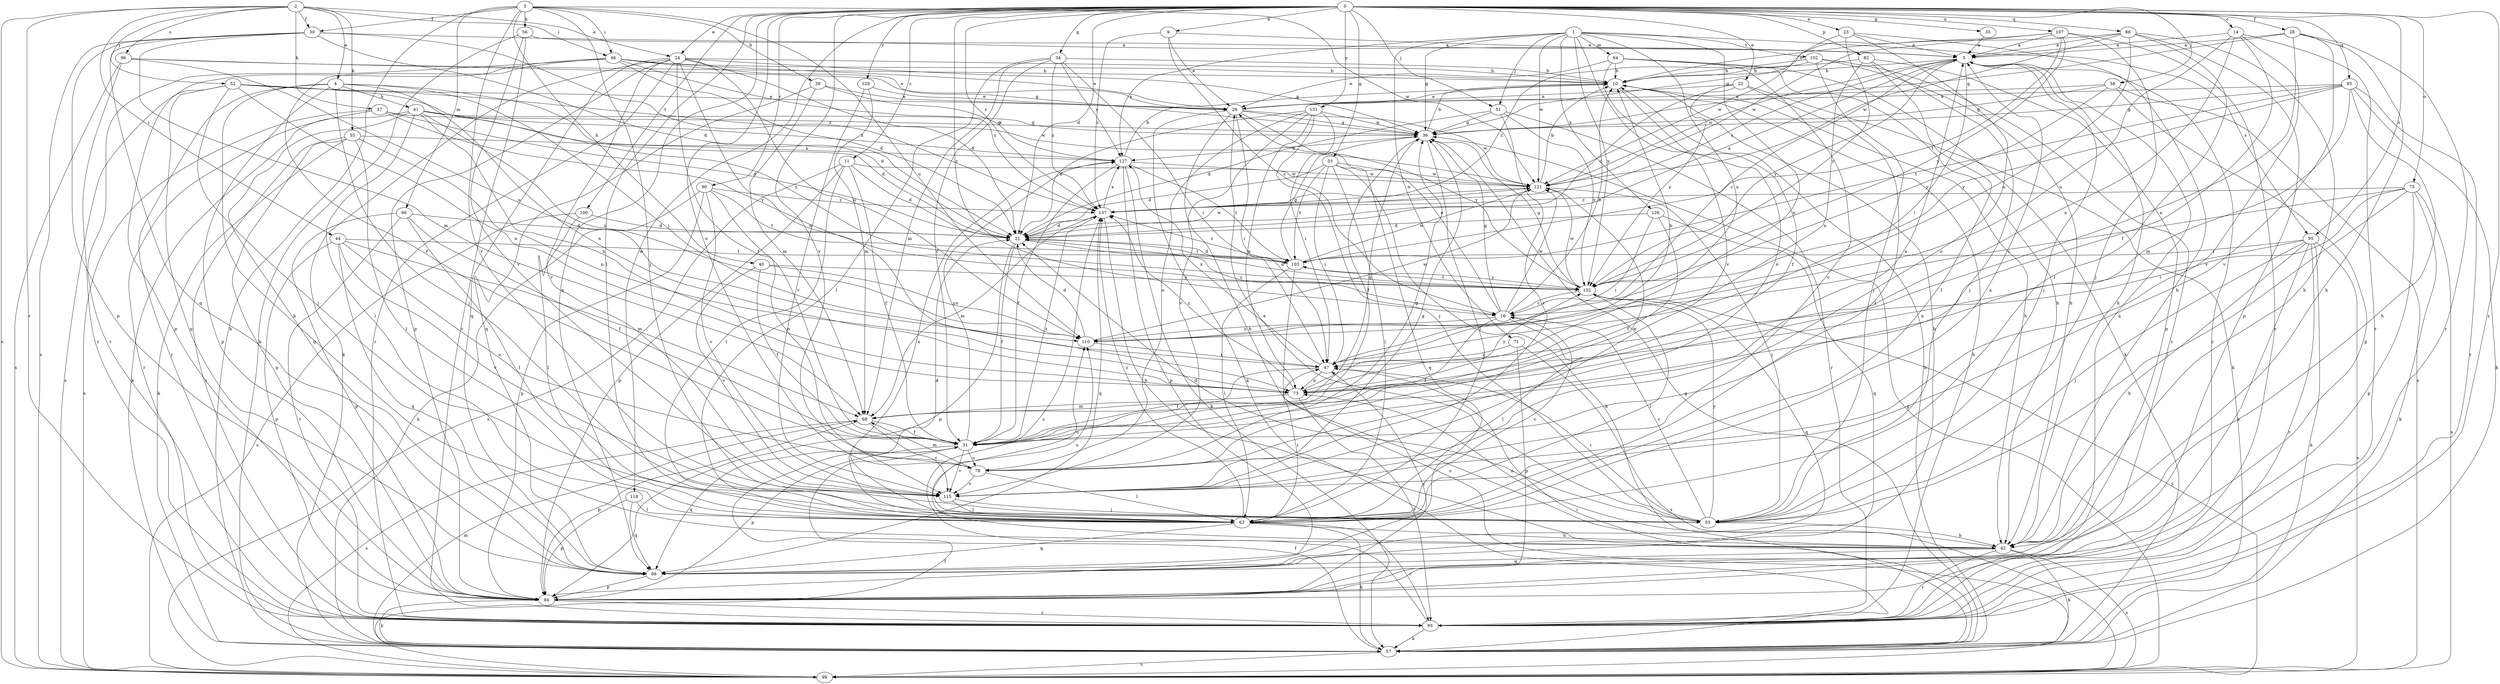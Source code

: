 strict digraph  {
0;
1;
2;
3;
4;
5;
9;
10;
11;
14;
16;
21;
22;
23;
24;
26;
28;
30;
31;
33;
34;
35;
36;
37;
39;
40;
41;
42;
44;
46;
47;
51;
52;
53;
55;
56;
57;
58;
63;
64;
66;
68;
71;
73;
75;
78;
82;
84;
85;
86;
88;
90;
93;
95;
96;
99;
100;
102;
103;
107;
110;
115;
118;
121;
126;
127;
128;
131;
132;
137;
0 -> 9  [label=b];
0 -> 11  [label=c];
0 -> 14  [label=c];
0 -> 16  [label=c];
0 -> 21  [label=d];
0 -> 22  [label=e];
0 -> 23  [label=e];
0 -> 24  [label=e];
0 -> 28  [label=f];
0 -> 33  [label=g];
0 -> 34  [label=g];
0 -> 35  [label=g];
0 -> 51  [label=j];
0 -> 58  [label=l];
0 -> 63  [label=l];
0 -> 75  [label=o];
0 -> 78  [label=o];
0 -> 82  [label=p];
0 -> 85  [label=q];
0 -> 86  [label=q];
0 -> 88  [label=q];
0 -> 90  [label=r];
0 -> 93  [label=r];
0 -> 95  [label=s];
0 -> 100  [label=t];
0 -> 107  [label=u];
0 -> 115  [label=v];
0 -> 118  [label=w];
0 -> 128  [label=y];
0 -> 131  [label=y];
0 -> 137  [label=z];
1 -> 36  [label=g];
1 -> 51  [label=j];
1 -> 64  [label=m];
1 -> 71  [label=n];
1 -> 73  [label=n];
1 -> 95  [label=s];
1 -> 102  [label=t];
1 -> 110  [label=u];
1 -> 115  [label=v];
1 -> 121  [label=w];
1 -> 126  [label=x];
1 -> 127  [label=x];
1 -> 132  [label=y];
2 -> 4  [label=a];
2 -> 24  [label=e];
2 -> 30  [label=f];
2 -> 37  [label=h];
2 -> 44  [label=i];
2 -> 46  [label=i];
2 -> 52  [label=j];
2 -> 55  [label=k];
2 -> 93  [label=r];
2 -> 96  [label=s];
2 -> 99  [label=s];
3 -> 30  [label=f];
3 -> 39  [label=h];
3 -> 40  [label=h];
3 -> 46  [label=i];
3 -> 53  [label=j];
3 -> 56  [label=k];
3 -> 57  [label=k];
3 -> 66  [label=m];
3 -> 110  [label=u];
3 -> 115  [label=v];
3 -> 121  [label=w];
4 -> 21  [label=d];
4 -> 41  [label=h];
4 -> 42  [label=h];
4 -> 47  [label=i];
4 -> 53  [label=j];
4 -> 73  [label=n];
4 -> 84  [label=p];
4 -> 93  [label=r];
5 -> 10  [label=b];
5 -> 16  [label=c];
5 -> 42  [label=h];
5 -> 47  [label=i];
5 -> 53  [label=j];
5 -> 93  [label=r];
5 -> 121  [label=w];
5 -> 132  [label=y];
5 -> 137  [label=z];
9 -> 5  [label=a];
9 -> 16  [label=c];
9 -> 26  [label=e];
9 -> 137  [label=z];
10 -> 26  [label=e];
10 -> 31  [label=f];
10 -> 42  [label=h];
11 -> 21  [label=d];
11 -> 31  [label=f];
11 -> 63  [label=l];
11 -> 84  [label=p];
11 -> 99  [label=s];
11 -> 121  [label=w];
14 -> 5  [label=a];
14 -> 31  [label=f];
14 -> 73  [label=n];
14 -> 93  [label=r];
14 -> 110  [label=u];
14 -> 115  [label=v];
16 -> 10  [label=b];
16 -> 26  [label=e];
16 -> 31  [label=f];
16 -> 36  [label=g];
16 -> 63  [label=l];
16 -> 110  [label=u];
16 -> 121  [label=w];
21 -> 5  [label=a];
21 -> 16  [label=c];
21 -> 31  [label=f];
21 -> 84  [label=p];
21 -> 103  [label=t];
21 -> 121  [label=w];
22 -> 21  [label=d];
22 -> 26  [label=e];
22 -> 57  [label=k];
22 -> 63  [label=l];
22 -> 132  [label=y];
23 -> 5  [label=a];
23 -> 42  [label=h];
23 -> 78  [label=o];
23 -> 121  [label=w];
23 -> 132  [label=y];
24 -> 10  [label=b];
24 -> 21  [label=d];
24 -> 31  [label=f];
24 -> 36  [label=g];
24 -> 57  [label=k];
24 -> 73  [label=n];
24 -> 84  [label=p];
24 -> 88  [label=q];
24 -> 93  [label=r];
24 -> 110  [label=u];
24 -> 115  [label=v];
26 -> 36  [label=g];
26 -> 42  [label=h];
26 -> 47  [label=i];
26 -> 57  [label=k];
26 -> 121  [label=w];
26 -> 132  [label=y];
28 -> 5  [label=a];
28 -> 36  [label=g];
28 -> 42  [label=h];
28 -> 73  [label=n];
28 -> 93  [label=r];
28 -> 115  [label=v];
30 -> 5  [label=a];
30 -> 21  [label=d];
30 -> 68  [label=m];
30 -> 84  [label=p];
30 -> 88  [label=q];
30 -> 99  [label=s];
30 -> 137  [label=z];
31 -> 5  [label=a];
31 -> 78  [label=o];
31 -> 84  [label=p];
31 -> 88  [label=q];
31 -> 115  [label=v];
31 -> 127  [label=x];
31 -> 137  [label=z];
33 -> 21  [label=d];
33 -> 47  [label=i];
33 -> 57  [label=k];
33 -> 63  [label=l];
33 -> 88  [label=q];
33 -> 103  [label=t];
33 -> 121  [label=w];
34 -> 10  [label=b];
34 -> 31  [label=f];
34 -> 47  [label=i];
34 -> 63  [label=l];
34 -> 68  [label=m];
34 -> 127  [label=x];
34 -> 137  [label=z];
35 -> 5  [label=a];
36 -> 10  [label=b];
36 -> 31  [label=f];
36 -> 63  [label=l];
36 -> 127  [label=x];
37 -> 21  [label=d];
37 -> 36  [label=g];
37 -> 93  [label=r];
37 -> 99  [label=s];
37 -> 132  [label=y];
39 -> 26  [label=e];
39 -> 68  [label=m];
39 -> 88  [label=q];
39 -> 127  [label=x];
40 -> 31  [label=f];
40 -> 110  [label=u];
40 -> 115  [label=v];
40 -> 132  [label=y];
41 -> 21  [label=d];
41 -> 36  [label=g];
41 -> 57  [label=k];
41 -> 63  [label=l];
41 -> 73  [label=n];
41 -> 88  [label=q];
41 -> 110  [label=u];
41 -> 127  [label=x];
42 -> 57  [label=k];
42 -> 73  [label=n];
42 -> 88  [label=q];
42 -> 93  [label=r];
42 -> 99  [label=s];
42 -> 110  [label=u];
44 -> 68  [label=m];
44 -> 78  [label=o];
44 -> 84  [label=p];
44 -> 88  [label=q];
44 -> 103  [label=t];
44 -> 115  [label=v];
46 -> 10  [label=b];
46 -> 21  [label=d];
46 -> 26  [label=e];
46 -> 31  [label=f];
46 -> 36  [label=g];
46 -> 84  [label=p];
46 -> 93  [label=r];
46 -> 137  [label=z];
47 -> 10  [label=b];
47 -> 31  [label=f];
47 -> 73  [label=n];
47 -> 127  [label=x];
51 -> 21  [label=d];
51 -> 36  [label=g];
51 -> 93  [label=r];
51 -> 115  [label=v];
51 -> 132  [label=y];
52 -> 26  [label=e];
52 -> 53  [label=j];
52 -> 73  [label=n];
52 -> 88  [label=q];
52 -> 99  [label=s];
52 -> 121  [label=w];
52 -> 132  [label=y];
53 -> 16  [label=c];
53 -> 21  [label=d];
53 -> 26  [label=e];
53 -> 42  [label=h];
53 -> 47  [label=i];
53 -> 132  [label=y];
55 -> 57  [label=k];
55 -> 63  [label=l];
55 -> 73  [label=n];
55 -> 84  [label=p];
55 -> 93  [label=r];
55 -> 127  [label=x];
56 -> 5  [label=a];
56 -> 57  [label=k];
56 -> 93  [label=r];
56 -> 115  [label=v];
57 -> 10  [label=b];
57 -> 31  [label=f];
57 -> 36  [label=g];
57 -> 47  [label=i];
57 -> 68  [label=m];
57 -> 99  [label=s];
58 -> 26  [label=e];
58 -> 36  [label=g];
58 -> 84  [label=p];
58 -> 99  [label=s];
58 -> 132  [label=y];
63 -> 5  [label=a];
63 -> 16  [label=c];
63 -> 21  [label=d];
63 -> 42  [label=h];
63 -> 47  [label=i];
63 -> 57  [label=k];
63 -> 88  [label=q];
63 -> 93  [label=r];
63 -> 110  [label=u];
63 -> 127  [label=x];
63 -> 137  [label=z];
64 -> 10  [label=b];
64 -> 26  [label=e];
64 -> 42  [label=h];
64 -> 57  [label=k];
64 -> 78  [label=o];
64 -> 115  [label=v];
66 -> 21  [label=d];
66 -> 31  [label=f];
66 -> 63  [label=l];
66 -> 84  [label=p];
66 -> 93  [label=r];
68 -> 31  [label=f];
68 -> 36  [label=g];
68 -> 84  [label=p];
68 -> 99  [label=s];
68 -> 115  [label=v];
71 -> 47  [label=i];
71 -> 84  [label=p];
71 -> 99  [label=s];
73 -> 68  [label=m];
73 -> 93  [label=r];
73 -> 132  [label=y];
73 -> 137  [label=z];
75 -> 16  [label=c];
75 -> 47  [label=i];
75 -> 53  [label=j];
75 -> 57  [label=k];
75 -> 84  [label=p];
75 -> 99  [label=s];
75 -> 137  [label=z];
78 -> 36  [label=g];
78 -> 63  [label=l];
78 -> 68  [label=m];
78 -> 115  [label=v];
78 -> 121  [label=w];
82 -> 10  [label=b];
82 -> 53  [label=j];
82 -> 63  [label=l];
82 -> 73  [label=n];
82 -> 84  [label=p];
84 -> 47  [label=i];
84 -> 57  [label=k];
84 -> 93  [label=r];
85 -> 26  [label=e];
85 -> 36  [label=g];
85 -> 42  [label=h];
85 -> 57  [label=k];
85 -> 68  [label=m];
85 -> 93  [label=r];
85 -> 103  [label=t];
85 -> 132  [label=y];
86 -> 5  [label=a];
86 -> 10  [label=b];
86 -> 42  [label=h];
86 -> 63  [label=l];
86 -> 84  [label=p];
86 -> 110  [label=u];
86 -> 121  [label=w];
88 -> 5  [label=a];
88 -> 10  [label=b];
88 -> 84  [label=p];
90 -> 57  [label=k];
90 -> 78  [label=o];
90 -> 84  [label=p];
90 -> 103  [label=t];
90 -> 115  [label=v];
90 -> 137  [label=z];
93 -> 10  [label=b];
93 -> 57  [label=k];
93 -> 137  [label=z];
95 -> 42  [label=h];
95 -> 53  [label=j];
95 -> 57  [label=k];
95 -> 73  [label=n];
95 -> 84  [label=p];
95 -> 93  [label=r];
95 -> 99  [label=s];
95 -> 103  [label=t];
96 -> 10  [label=b];
96 -> 26  [label=e];
96 -> 93  [label=r];
96 -> 99  [label=s];
96 -> 110  [label=u];
99 -> 31  [label=f];
99 -> 36  [label=g];
99 -> 132  [label=y];
100 -> 21  [label=d];
100 -> 63  [label=l];
100 -> 99  [label=s];
102 -> 10  [label=b];
102 -> 42  [label=h];
102 -> 53  [label=j];
102 -> 93  [label=r];
102 -> 137  [label=z];
103 -> 21  [label=d];
103 -> 36  [label=g];
103 -> 63  [label=l];
103 -> 99  [label=s];
103 -> 121  [label=w];
103 -> 132  [label=y];
103 -> 137  [label=z];
107 -> 5  [label=a];
107 -> 36  [label=g];
107 -> 53  [label=j];
107 -> 93  [label=r];
107 -> 103  [label=t];
107 -> 121  [label=w];
107 -> 132  [label=y];
110 -> 21  [label=d];
110 -> 47  [label=i];
110 -> 121  [label=w];
115 -> 36  [label=g];
115 -> 53  [label=j];
115 -> 63  [label=l];
118 -> 63  [label=l];
118 -> 84  [label=p];
118 -> 88  [label=q];
121 -> 10  [label=b];
121 -> 53  [label=j];
121 -> 137  [label=z];
126 -> 21  [label=d];
126 -> 31  [label=f];
126 -> 47  [label=i];
126 -> 88  [label=q];
127 -> 10  [label=b];
127 -> 31  [label=f];
127 -> 57  [label=k];
127 -> 84  [label=p];
127 -> 103  [label=t];
127 -> 121  [label=w];
128 -> 26  [label=e];
128 -> 68  [label=m];
128 -> 115  [label=v];
131 -> 21  [label=d];
131 -> 36  [label=g];
131 -> 47  [label=i];
131 -> 53  [label=j];
131 -> 73  [label=n];
131 -> 78  [label=o];
131 -> 115  [label=v];
132 -> 16  [label=c];
132 -> 21  [label=d];
132 -> 36  [label=g];
132 -> 63  [label=l];
132 -> 88  [label=q];
132 -> 103  [label=t];
132 -> 121  [label=w];
137 -> 21  [label=d];
137 -> 42  [label=h];
137 -> 68  [label=m];
137 -> 88  [label=q];
137 -> 127  [label=x];
}
